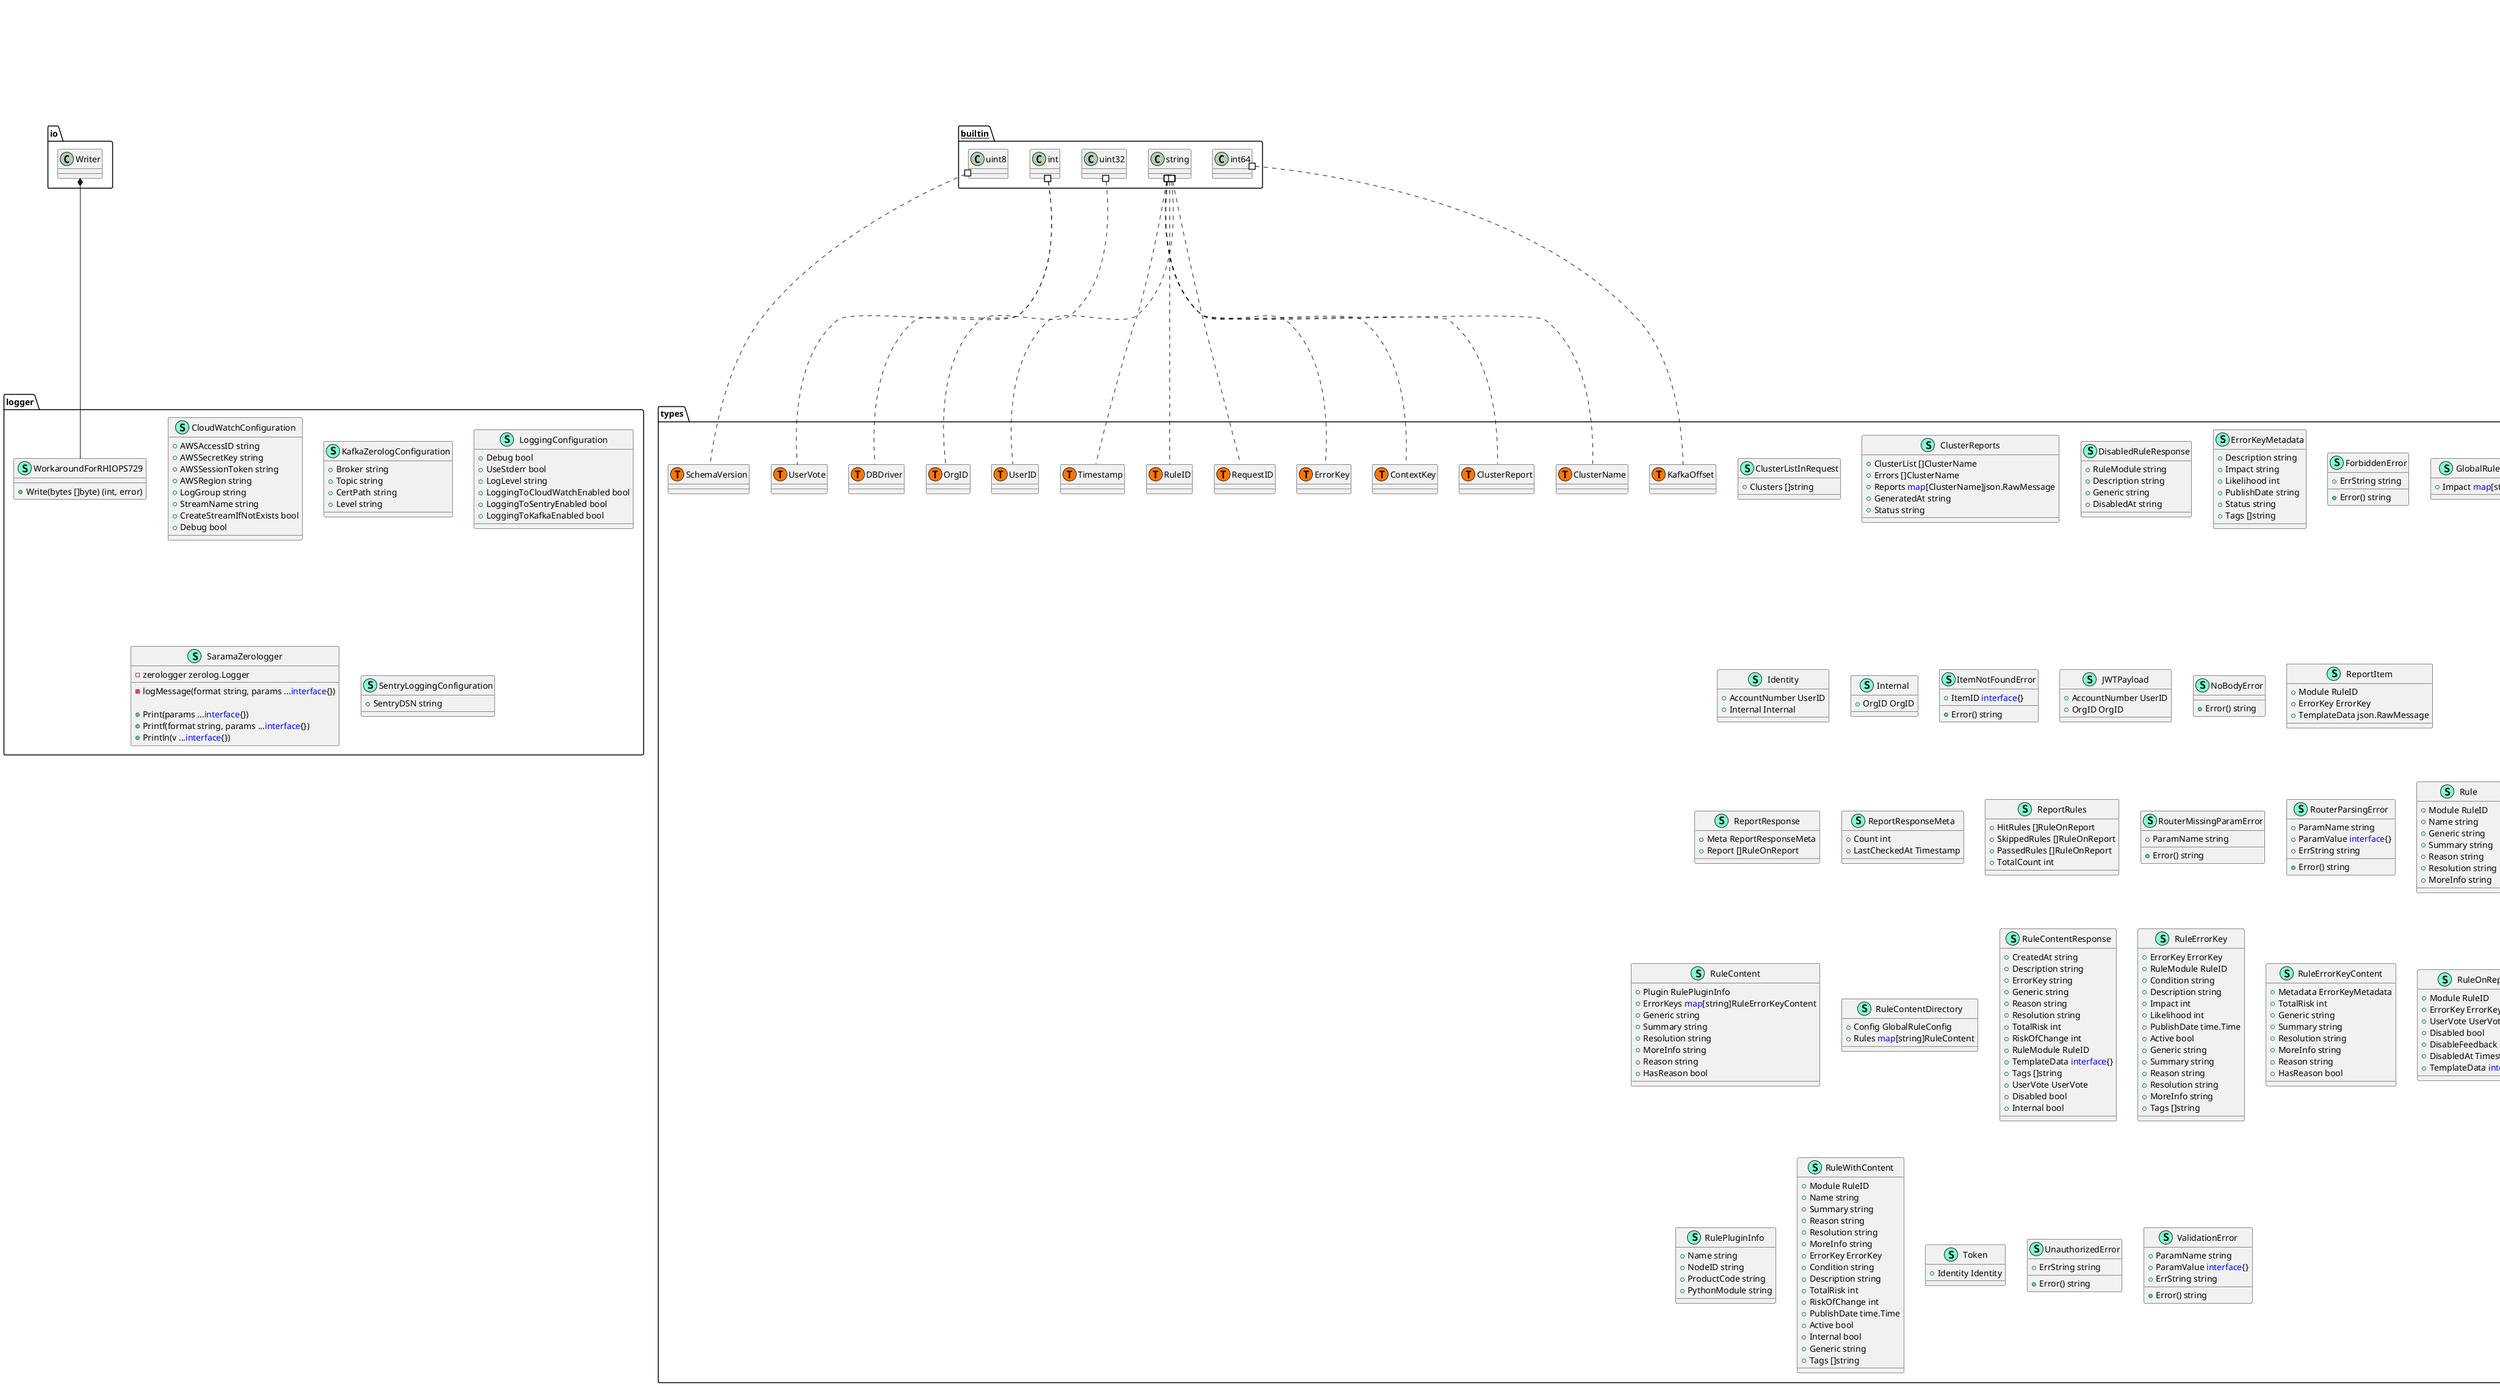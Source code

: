 @startuml
namespace helpers {
    class APIRequest << (S,Aquamarine) >> {
        + Method string
        + Endpoint string
        + EndpointArgs []<font color=blue>interface</font>{}
        + Body <font color=blue>interface</font>{}
        + UserID types.UserID
        + OrgID types.OrgID
        + XRHIdentity string
        + AuthorizationToken string
        + ExtraHeaders http.Header

    }
    class APIResponse << (S,Aquamarine) >> {
        + StatusCode int
        + Body <font color=blue>interface</font>{}
        + BodyChecker BodyChecker
        + Headers <font color=blue>map</font>[string]string

    }
    class MicroHTTPServer << (S,Aquamarine) >> {
        + Serv *http.Server
        + Router *mux.Router
        + APIPrefix string

        + Initialize() http.Handler
        + AddEndpoint(endpoint string, f <font color=blue>func</font>(http.ResponseWriter, *http.Request) ) 

    }
    class MockT << (S,Aquamarine) >> {
        - mockController *gomock.Controller

        + Expects *mock_testing.MockTB

        + Finish() 
        + ExpectFailOnError(err error) 
        + ExpectFailOnErrorAnyArgument() 
        + Cleanup(f <font color=blue>func</font>() ) 
        + Error(args ...<font color=blue>interface</font>{}) 
        + Errorf(format string, args ...<font color=blue>interface</font>{}) 
        + Fail() 
        + FailNow() 
        + Failed() bool
        + Fatal(args ...<font color=blue>interface</font>{}) 
        + Fatalf(format string, args ...<font color=blue>interface</font>{}) 
        + Log(args ...<font color=blue>interface</font>{}) 
        + Logf(format string, args ...<font color=blue>interface</font>{}) 
        + Skip(args ...<font color=blue>interface</font>{}) 
        + SkipNow() 
        + Skipf(format string, args ...<font color=blue>interface</font>{}) 
        + Skipped() bool

    }
    interface ServerInitializer  {
        + Initialize() http.Handler

    }
    class helpers.BodyChecker << (T, #FF7700) >>  {
    }
    class helpers.TestFunctionPtr << (T, #FF7700) >>  {
    }
    class "<font color=blue>func</font>(testing.TB) " as fontcolorbluefuncfonttestingTB {
        'This class was created so that we can correctly have an alias pointing to this name. Since it contains dots that can break namespaces
    }
    class "<font color=blue>func</font>(testing.TB, []byte, []byte) " as fontcolorbluefuncfonttestingTBbytebyte {
        'This class was created so that we can correctly have an alias pointing to this name. Since it contains dots that can break namespaces
    }
}
"testing.T" *-- "helpers.MockT"

"helpers.ServerInitializer" <|-- "helpers.MicroHTTPServer"

namespace httputils {
    class loggingResponseWriter << (S,Aquamarine) >> {
        + WriteHeader(statusCode int) 

    }
}
"http.ResponseWriter" *-- "httputils.loggingResponseWriter"


namespace logger {
    class CloudWatchConfiguration << (S,Aquamarine) >> {
        + AWSAccessID string
        + AWSSecretKey string
        + AWSSessionToken string
        + AWSRegion string
        + LogGroup string
        + StreamName string
        + CreateStreamIfNotExists bool
        + Debug bool

    }
    class KafkaZerologConfiguration << (S,Aquamarine) >> {
        + Broker string
        + Topic string
        + CertPath string
        + Level string

    }
    class LoggingConfiguration << (S,Aquamarine) >> {
        + Debug bool
        + UseStderr bool
        + LogLevel string
        + LoggingToCloudWatchEnabled bool
        + LoggingToSentryEnabled bool
        + LoggingToKafkaEnabled bool

    }
    class SaramaZerologger << (S,Aquamarine) >> {
        - zerologger zerolog.Logger

        - logMessage(format string, params ...<font color=blue>interface</font>{}) 

        + Print(params ...<font color=blue>interface</font>{}) 
        + Printf(format string, params ...<font color=blue>interface</font>{}) 
        + Println(v ...<font color=blue>interface</font>{}) 

    }
    class SentryLoggingConfiguration << (S,Aquamarine) >> {
        + SentryDSN string

    }
    class WorkaroundForRHIOPS729 << (S,Aquamarine) >> {
        + Write(bytes []byte) (int, error)

    }
}
"io.Writer" *-- "logger.WorkaroundForRHIOPS729"


namespace mock_io {
    class MockReadCloser << (S,Aquamarine) >> {
        - ctrl *gomock.Controller
        - recorder *MockReadCloserMockRecorder

        + EXPECT() *MockReadCloserMockRecorder
        + Close() error
        + Read(arg0 []byte) (int, error)

    }
    class MockReadCloserMockRecorder << (S,Aquamarine) >> {
        - mock *MockReadCloser

        + Close() *gomock.Call
        + Read(arg0 <font color=blue>interface</font>{}) *gomock.Call

    }
}


namespace mock_testing {
    class MockTB << (S,Aquamarine) >> {
        - ctrl *gomock.Controller
        - recorder *MockTBMockRecorder

        - private() 

        + EXPECT() *MockTBMockRecorder
        + Cleanup(arg0 <font color=blue>func</font>() ) 
        + Error(arg0 ...<font color=blue>interface</font>{}) 
        + Errorf(arg0 string, arg1 ...<font color=blue>interface</font>{}) 
        + Fail() 
        + FailNow() 
        + Failed() bool
        + Fatal(arg0 ...<font color=blue>interface</font>{}) 
        + Fatalf(arg0 string, arg1 ...<font color=blue>interface</font>{}) 
        + Helper() 
        + Log(arg0 ...<font color=blue>interface</font>{}) 
        + Logf(arg0 string, arg1 ...<font color=blue>interface</font>{}) 
        + Name() string
        + Skip(arg0 ...<font color=blue>interface</font>{}) 
        + SkipNow() 
        + Skipf(arg0 string, arg1 ...<font color=blue>interface</font>{}) 
        + Skipped() bool

    }
    class MockTBMockRecorder << (S,Aquamarine) >> {
        - mock *MockTB

        - private() *gomock.Call

        + Cleanup(arg0 <font color=blue>interface</font>{}) *gomock.Call
        + Error(arg0 ...<font color=blue>interface</font>{}) *gomock.Call
        + Errorf(arg0 <font color=blue>interface</font>{}, arg1 ...<font color=blue>interface</font>{}) *gomock.Call
        + Fail() *gomock.Call
        + FailNow() *gomock.Call
        + Failed() *gomock.Call
        + Fatal(arg0 ...<font color=blue>interface</font>{}) *gomock.Call
        + Fatalf(arg0 <font color=blue>interface</font>{}, arg1 ...<font color=blue>interface</font>{}) *gomock.Call
        + Helper() *gomock.Call
        + Log(arg0 ...<font color=blue>interface</font>{}) *gomock.Call
        + Logf(arg0 <font color=blue>interface</font>{}, arg1 ...<font color=blue>interface</font>{}) *gomock.Call
        + Name() *gomock.Call
        + Skip(arg0 ...<font color=blue>interface</font>{}) *gomock.Call
        + SkipNow() *gomock.Call
        + Skipf(arg0 <font color=blue>interface</font>{}, arg1 ...<font color=blue>interface</font>{}) *gomock.Call
        + Skipped() *gomock.Call

    }
}


namespace saramahelpers {
    class MockConsumerGroupClaim << (S,Aquamarine) >> {
        - channel <font color=blue>chan</font> *sarama.ConsumerMessage

        + Topic() string
        + Partition() int32
        + InitialOffset() int64
        + HighWaterMarkOffset() int64
        + Messages() <font color=blue>chan</font> *sarama.ConsumerMessage

    }
    class MockConsumerGroupSession << (S,Aquamarine) >> {
        + Claims() <font color=blue>map</font>[string][]int32
        + MemberID() string
        + GenerationID() int32
        + MarkOffset(topic string, partition int32, offset int64, metadata string) 
        + ResetOffset(topic string, partition int32, offset int64, metadata string) 
        + MarkMessage(msg *sarama.ConsumerMessage, metadata string) 
        + Context() context.Context
        + Commit() 

    }
}


namespace types {
    class ClusterListInRequest << (S,Aquamarine) >> {
        + Clusters []string

    }
    class ClusterReports << (S,Aquamarine) >> {
        + ClusterList []ClusterName
        + Errors []ClusterName
        + Reports <font color=blue>map</font>[ClusterName]json.RawMessage
        + GeneratedAt string
        + Status string

    }
    class DisabledRuleResponse << (S,Aquamarine) >> {
        + RuleModule string
        + Description string
        + Generic string
        + DisabledAt string

    }
    class ErrorKeyMetadata << (S,Aquamarine) >> {
        + Description string
        + Impact string
        + Likelihood int
        + PublishDate string
        + Status string
        + Tags []string

    }
    class ForbiddenError << (S,Aquamarine) >> {
        + ErrString string

        + Error() string

    }
    class GlobalRuleConfig << (S,Aquamarine) >> {
        + Impact <font color=blue>map</font>[string]int

    }
    class Identity << (S,Aquamarine) >> {
        + AccountNumber UserID
        + Internal Internal

    }
    class Internal << (S,Aquamarine) >> {
        + OrgID OrgID

    }
    class ItemNotFoundError << (S,Aquamarine) >> {
        + ItemID <font color=blue>interface</font>{}

        + Error() string

    }
    class JWTPayload << (S,Aquamarine) >> {
        + AccountNumber UserID
        + OrgID OrgID

    }
    class NoBodyError << (S,Aquamarine) >> {
        + Error() string

    }
    class ReportItem << (S,Aquamarine) >> {
        + Module RuleID
        + ErrorKey ErrorKey
        + TemplateData json.RawMessage

    }
    class ReportResponse << (S,Aquamarine) >> {
        + Meta ReportResponseMeta
        + Report []RuleOnReport

    }
    class ReportResponseMeta << (S,Aquamarine) >> {
        + Count int
        + LastCheckedAt Timestamp

    }
    class ReportRules << (S,Aquamarine) >> {
        + HitRules []RuleOnReport
        + SkippedRules []RuleOnReport
        + PassedRules []RuleOnReport
        + TotalCount int

    }
    class RouterMissingParamError << (S,Aquamarine) >> {
        + ParamName string

        + Error() string

    }
    class RouterParsingError << (S,Aquamarine) >> {
        + ParamName string
        + ParamValue <font color=blue>interface</font>{}
        + ErrString string

        + Error() string

    }
    class Rule << (S,Aquamarine) >> {
        + Module RuleID
        + Name string
        + Generic string
        + Summary string
        + Reason string
        + Resolution string
        + MoreInfo string

    }
    class RuleContent << (S,Aquamarine) >> {
        + Plugin RulePluginInfo
        + ErrorKeys <font color=blue>map</font>[string]RuleErrorKeyContent
        + Generic string
        + Summary string
        + Resolution string
        + MoreInfo string
        + Reason string
        + HasReason bool

    }
    class RuleContentDirectory << (S,Aquamarine) >> {
        + Config GlobalRuleConfig
        + Rules <font color=blue>map</font>[string]RuleContent

    }
    class RuleContentResponse << (S,Aquamarine) >> {
        + CreatedAt string
        + Description string
        + ErrorKey string
        + Generic string
        + Reason string
        + Resolution string
        + TotalRisk int
        + RiskOfChange int
        + RuleModule RuleID
        + TemplateData <font color=blue>interface</font>{}
        + Tags []string
        + UserVote UserVote
        + Disabled bool
        + Internal bool

    }
    class RuleErrorKey << (S,Aquamarine) >> {
        + ErrorKey ErrorKey
        + RuleModule RuleID
        + Condition string
        + Description string
        + Impact int
        + Likelihood int
        + PublishDate time.Time
        + Active bool
        + Generic string
        + Summary string
        + Reason string
        + Resolution string
        + MoreInfo string
        + Tags []string

    }
    class RuleErrorKeyContent << (S,Aquamarine) >> {
        + Metadata ErrorKeyMetadata
        + TotalRisk int
        + Generic string
        + Summary string
        + Resolution string
        + MoreInfo string
        + Reason string
        + HasReason bool

    }
    class RuleOnReport << (S,Aquamarine) >> {
        + Module RuleID
        + ErrorKey ErrorKey
        + UserVote UserVote
        + Disabled bool
        + DisableFeedback string
        + DisabledAt Timestamp
        + TemplateData <font color=blue>interface</font>{}

    }
    class RulePluginInfo << (S,Aquamarine) >> {
        + Name string
        + NodeID string
        + ProductCode string
        + PythonModule string

    }
    class RuleWithContent << (S,Aquamarine) >> {
        + Module RuleID
        + Name string
        + Summary string
        + Reason string
        + Resolution string
        + MoreInfo string
        + ErrorKey ErrorKey
        + Condition string
        + Description string
        + TotalRisk int
        + RiskOfChange int
        + PublishDate time.Time
        + Active bool
        + Internal bool
        + Generic string
        + Tags []string

    }
    class Token << (S,Aquamarine) >> {
        + Identity Identity

    }
    class UnauthorizedError << (S,Aquamarine) >> {
        + ErrString string

        + Error() string

    }
    class ValidationError << (S,Aquamarine) >> {
        + ParamName string
        + ParamValue <font color=blue>interface</font>{}
        + ErrString string

        + Error() string

    }
    class types.ClusterName << (T, #FF7700) >>  {
    }
    class types.ClusterReport << (T, #FF7700) >>  {
    }
    class types.ContextKey << (T, #FF7700) >>  {
    }
    class types.DBDriver << (T, #FF7700) >>  {
    }
    class types.ErrorKey << (T, #FF7700) >>  {
    }
    class types.KafkaOffset << (T, #FF7700) >>  {
    }
    class types.OrgID << (T, #FF7700) >>  {
    }
    class types.RequestID << (T, #FF7700) >>  {
    }
    class types.RuleID << (T, #FF7700) >>  {
    }
    class types.SchemaVersion << (T, #FF7700) >>  {
    }
    class types.Timestamp << (T, #FF7700) >>  {
    }
    class types.UserID << (T, #FF7700) >>  {
    }
    class types.UserVote << (T, #FF7700) >>  {
    }
}


"__builtin__.int" #.. "types.DBDriver"
"__builtin__.int" #.. "types.UserVote"
"__builtin__.int64" #.. "types.KafkaOffset"
"__builtin__.string" #.. "types.ClusterName"
"__builtin__.string" #.. "types.ClusterReport"
"__builtin__.string" #.. "types.ContextKey"
"__builtin__.string" #.. "types.ErrorKey"
"__builtin__.string" #.. "types.RequestID"
"__builtin__.string" #.. "types.RuleID"
"__builtin__.string" #.. "types.Timestamp"
"__builtin__.string" #.. "types.UserID"
"__builtin__.uint32" #.. "types.OrgID"
"__builtin__.uint8" #.. "types.SchemaVersion"
"helpers.fontcolorbluefuncfonttestingTB" #.. "helpers.TestFunctionPtr"
"helpers.fontcolorbluefuncfonttestingTBbytebyte" #.. "helpers.BodyChecker"
@enduml
